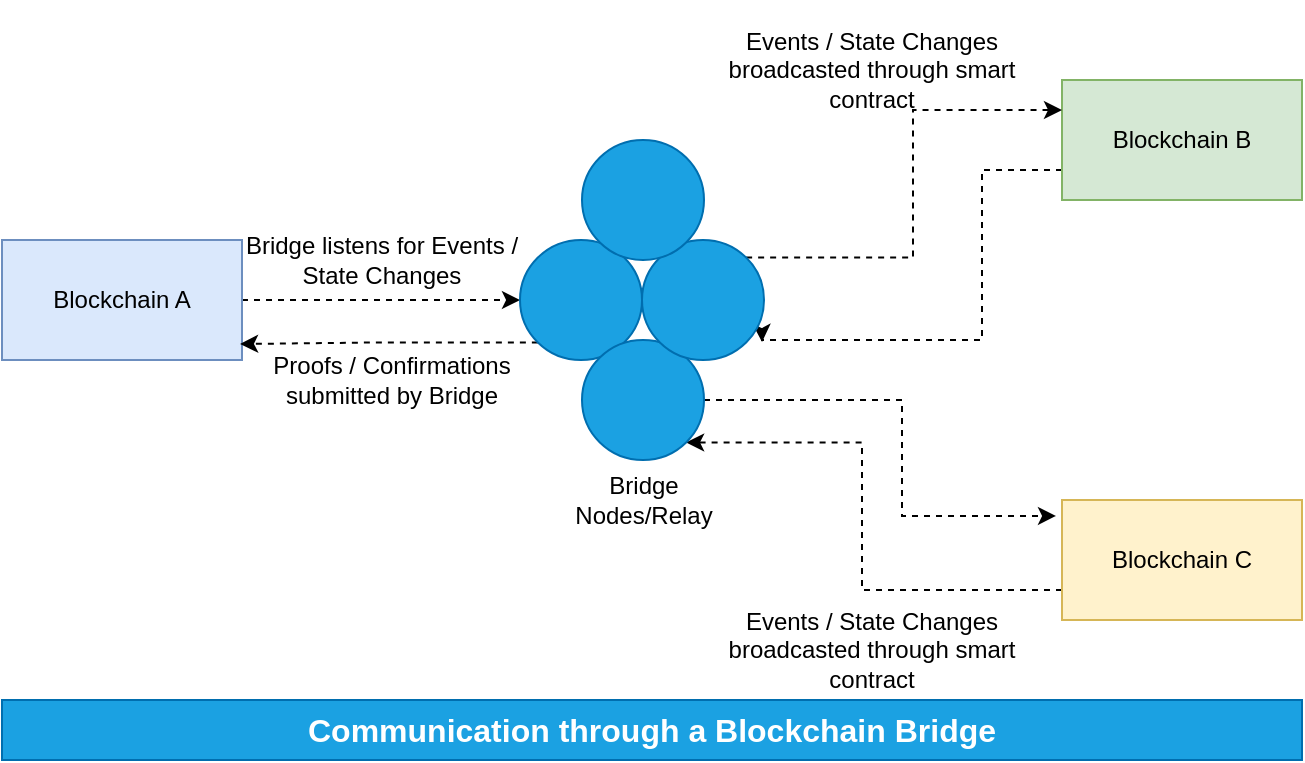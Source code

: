 <mxfile version="21.3.4" type="device">
  <diagram name="Page-1" id="g6MJ2BGsy2H--Gs6YVRM">
    <mxGraphModel dx="954" dy="647" grid="1" gridSize="10" guides="1" tooltips="1" connect="1" arrows="1" fold="1" page="1" pageScale="1" pageWidth="827" pageHeight="1169" math="0" shadow="0">
      <root>
        <mxCell id="0" />
        <mxCell id="1" parent="0" />
        <mxCell id="1H-UabXNkRfVxXWJ81TK-16" style="edgeStyle=orthogonalEdgeStyle;rounded=0;orthogonalLoop=1;jettySize=auto;html=1;exitX=1;exitY=0.5;exitDx=0;exitDy=0;entryX=0;entryY=0.5;entryDx=0;entryDy=0;dashed=1;" parent="1" source="ymWy0TGJqXgR9-VHRsqB-4" target="ymWy0TGJqXgR9-VHRsqB-16" edge="1">
          <mxGeometry relative="1" as="geometry" />
        </mxCell>
        <mxCell id="ymWy0TGJqXgR9-VHRsqB-4" value="Blockchain A" style="rounded=0;whiteSpace=wrap;html=1;fillColor=#dae8fc;strokeColor=#6c8ebf;" parent="1" vertex="1">
          <mxGeometry x="70" y="180" width="120" height="60" as="geometry" />
        </mxCell>
        <mxCell id="ymWy0TGJqXgR9-VHRsqB-5" value="Bridge listens for Events / State Changes" style="text;html=1;strokeColor=none;fillColor=none;align=center;verticalAlign=middle;whiteSpace=wrap;rounded=0;" parent="1" vertex="1">
          <mxGeometry x="184" y="180" width="152" height="20" as="geometry" />
        </mxCell>
        <mxCell id="ymWy0TGJqXgR9-VHRsqB-6" value="Proofs / Confirmations submitted by Bridge" style="text;html=1;strokeColor=none;fillColor=none;align=center;verticalAlign=middle;whiteSpace=wrap;rounded=0;" parent="1" vertex="1">
          <mxGeometry x="190" y="240" width="150" height="20" as="geometry" />
        </mxCell>
        <mxCell id="1H-UabXNkRfVxXWJ81TK-18" style="edgeStyle=orthogonalEdgeStyle;rounded=0;orthogonalLoop=1;jettySize=auto;html=1;exitX=0;exitY=1;exitDx=0;exitDy=0;entryX=0.992;entryY=0.867;entryDx=0;entryDy=0;entryPerimeter=0;dashed=1;" parent="1" source="ymWy0TGJqXgR9-VHRsqB-16" target="ymWy0TGJqXgR9-VHRsqB-4" edge="1">
          <mxGeometry relative="1" as="geometry" />
        </mxCell>
        <mxCell id="ymWy0TGJqXgR9-VHRsqB-16" value="" style="ellipse;whiteSpace=wrap;html=1;fillColor=#1ba1e2;fontColor=#ffffff;strokeColor=#006EAF;" parent="1" vertex="1">
          <mxGeometry x="329" y="180" width="61" height="60" as="geometry" />
        </mxCell>
        <mxCell id="ymWy0TGJqXgR9-VHRsqB-17" value="Bridge Nodes/Relay" style="text;html=1;strokeColor=none;fillColor=none;align=center;verticalAlign=middle;whiteSpace=wrap;rounded=0;" parent="1" vertex="1">
          <mxGeometry x="361" y="295" width="60" height="30" as="geometry" />
        </mxCell>
        <mxCell id="1H-UabXNkRfVxXWJ81TK-22" style="edgeStyle=orthogonalEdgeStyle;rounded=0;orthogonalLoop=1;jettySize=auto;html=1;exitX=0;exitY=0.75;exitDx=0;exitDy=0;entryX=0.984;entryY=0.85;entryDx=0;entryDy=0;entryPerimeter=0;dashed=1;" parent="1" source="ymWy0TGJqXgR9-VHRsqB-21" target="1H-UabXNkRfVxXWJ81TK-13" edge="1">
          <mxGeometry relative="1" as="geometry">
            <Array as="points">
              <mxPoint x="560" y="145" />
              <mxPoint x="560" y="230" />
            </Array>
          </mxGeometry>
        </mxCell>
        <mxCell id="ymWy0TGJqXgR9-VHRsqB-21" value="Blockchain B" style="rounded=0;whiteSpace=wrap;html=1;fillColor=#d5e8d4;strokeColor=#82b366;" parent="1" vertex="1">
          <mxGeometry x="600" y="100" width="120" height="60" as="geometry" />
        </mxCell>
        <mxCell id="1H-UabXNkRfVxXWJ81TK-10" value="Events / State Changes broadcasted through smart contract" style="text;html=1;strokeColor=none;fillColor=none;align=center;verticalAlign=middle;whiteSpace=wrap;rounded=0;" parent="1" vertex="1">
          <mxGeometry x="410" y="350" width="190" height="70" as="geometry" />
        </mxCell>
        <mxCell id="1H-UabXNkRfVxXWJ81TK-24" style="edgeStyle=orthogonalEdgeStyle;rounded=0;orthogonalLoop=1;jettySize=auto;html=1;exitX=0;exitY=0.75;exitDx=0;exitDy=0;entryX=1;entryY=1;entryDx=0;entryDy=0;dashed=1;" parent="1" source="1H-UabXNkRfVxXWJ81TK-11" target="1H-UabXNkRfVxXWJ81TK-12" edge="1">
          <mxGeometry relative="1" as="geometry">
            <Array as="points">
              <mxPoint x="500" y="355" />
              <mxPoint x="500" y="281" />
            </Array>
          </mxGeometry>
        </mxCell>
        <mxCell id="1H-UabXNkRfVxXWJ81TK-11" value="Blockchain C" style="rounded=0;whiteSpace=wrap;html=1;fillColor=#fff2cc;strokeColor=#d6b656;" parent="1" vertex="1">
          <mxGeometry x="600" y="310" width="120" height="60" as="geometry" />
        </mxCell>
        <mxCell id="1H-UabXNkRfVxXWJ81TK-25" style="edgeStyle=orthogonalEdgeStyle;rounded=0;orthogonalLoop=1;jettySize=auto;html=1;exitX=1;exitY=0.5;exitDx=0;exitDy=0;entryX=-0.025;entryY=0.133;entryDx=0;entryDy=0;entryPerimeter=0;dashed=1;" parent="1" source="1H-UabXNkRfVxXWJ81TK-12" target="1H-UabXNkRfVxXWJ81TK-11" edge="1">
          <mxGeometry relative="1" as="geometry">
            <Array as="points">
              <mxPoint x="520" y="260" />
              <mxPoint x="520" y="318" />
            </Array>
          </mxGeometry>
        </mxCell>
        <mxCell id="1H-UabXNkRfVxXWJ81TK-12" value="" style="ellipse;whiteSpace=wrap;html=1;fillColor=#1ba1e2;fontColor=#ffffff;strokeColor=#006EAF;" parent="1" vertex="1">
          <mxGeometry x="360" y="230" width="61" height="60" as="geometry" />
        </mxCell>
        <mxCell id="1H-UabXNkRfVxXWJ81TK-21" style="edgeStyle=orthogonalEdgeStyle;rounded=0;orthogonalLoop=1;jettySize=auto;html=1;exitX=1;exitY=0;exitDx=0;exitDy=0;entryX=0;entryY=0.25;entryDx=0;entryDy=0;dashed=1;" parent="1" source="1H-UabXNkRfVxXWJ81TK-13" target="ymWy0TGJqXgR9-VHRsqB-21" edge="1">
          <mxGeometry relative="1" as="geometry" />
        </mxCell>
        <mxCell id="1H-UabXNkRfVxXWJ81TK-13" value="" style="ellipse;whiteSpace=wrap;html=1;fillColor=#1ba1e2;fontColor=#ffffff;strokeColor=#006EAF;" parent="1" vertex="1">
          <mxGeometry x="390" y="180" width="61" height="60" as="geometry" />
        </mxCell>
        <mxCell id="1H-UabXNkRfVxXWJ81TK-14" value="" style="ellipse;whiteSpace=wrap;html=1;fillColor=#1ba1e2;fontColor=#ffffff;strokeColor=#006EAF;" parent="1" vertex="1">
          <mxGeometry x="360" y="130" width="61" height="60" as="geometry" />
        </mxCell>
        <mxCell id="1H-UabXNkRfVxXWJ81TK-27" value="Events / State Changes broadcasted through smart contract" style="text;html=1;strokeColor=none;fillColor=none;align=center;verticalAlign=middle;whiteSpace=wrap;rounded=0;" parent="1" vertex="1">
          <mxGeometry x="410" y="60" width="190" height="70" as="geometry" />
        </mxCell>
        <mxCell id="1H-UabXNkRfVxXWJ81TK-28" value="Communication through a Blockchain Bridge" style="text;html=1;align=center;verticalAlign=middle;whiteSpace=wrap;rounded=0;fillColor=#1ba1e2;fontColor=#ffffff;strokeColor=#006EAF;fontStyle=1;fontSize=16;" parent="1" vertex="1">
          <mxGeometry x="70" y="410" width="650" height="30" as="geometry" />
        </mxCell>
      </root>
    </mxGraphModel>
  </diagram>
</mxfile>

